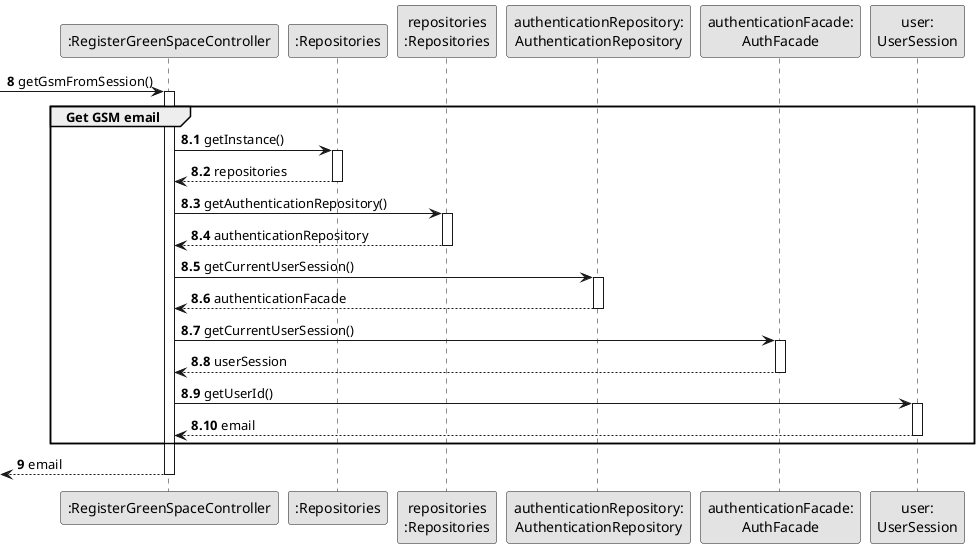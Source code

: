 @startuml
skinparam monochrome true
skinparam packageStyle rectangle
skinparam shadowing false

autonumber

'hide footbox

participant ":RegisterGreenSpaceController" as CTRL
participant ":Repositories" as REP
participant "repositories\n:Repositories" as REPS
participant "authenticationRepository:\nAuthenticationRepository" as authentication
participant "authenticationFacade:\nAuthFacade" as authFacade
participant "user:\nUserSession" as user

autonumber 8

 -> CTRL : getGsmFromSession()
autonumber 8.1
activate CTRL
    group Get GSM email

            CTRL -> REP : getInstance()
            activate REP

            REP --> CTRL: repositories
            deactivate REP

            CTRL -> REPS: getAuthenticationRepository()
                        activate REPS

                        REPS --> CTRL: authenticationRepository
                        deactivate REPS

                        CTRL -> authentication: getCurrentUserSession()
                        activate authentication

                        authentication --> CTRL: authenticationFacade
                        deactivate authentication

                        CTRL -> authFacade: getCurrentUserSession()
                        activate authFacade

                        authFacade --> CTRL: userSession
                        deactivate authFacade

                        CTRL -> user: getUserId()
                        activate user

                        user --> CTRL: email
                        deactivate user

    end
    autonumber 9
    <-- CTRL  : email
deactivate CTRL

@enduml